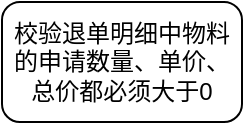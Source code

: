 <mxfile version="22.1.3" type="github">
  <diagram name="第 1 页" id="5fXoOFTsolpHIbZ1TO_L">
    <mxGraphModel dx="605" dy="727" grid="1" gridSize="10" guides="1" tooltips="1" connect="1" arrows="1" fold="1" page="1" pageScale="1" pageWidth="827" pageHeight="1169" math="0" shadow="0">
      <root>
        <mxCell id="0" />
        <mxCell id="1" parent="0" />
        <mxCell id="GiA5itlndl9Qo3SOQmPj-1" value="校验退单明细中物料的申请数量、单价、总价都必须大于0" style="rounded=1;whiteSpace=wrap;html=1;" vertex="1" parent="1">
          <mxGeometry y="340" width="120" height="60" as="geometry" />
        </mxCell>
      </root>
    </mxGraphModel>
  </diagram>
</mxfile>
